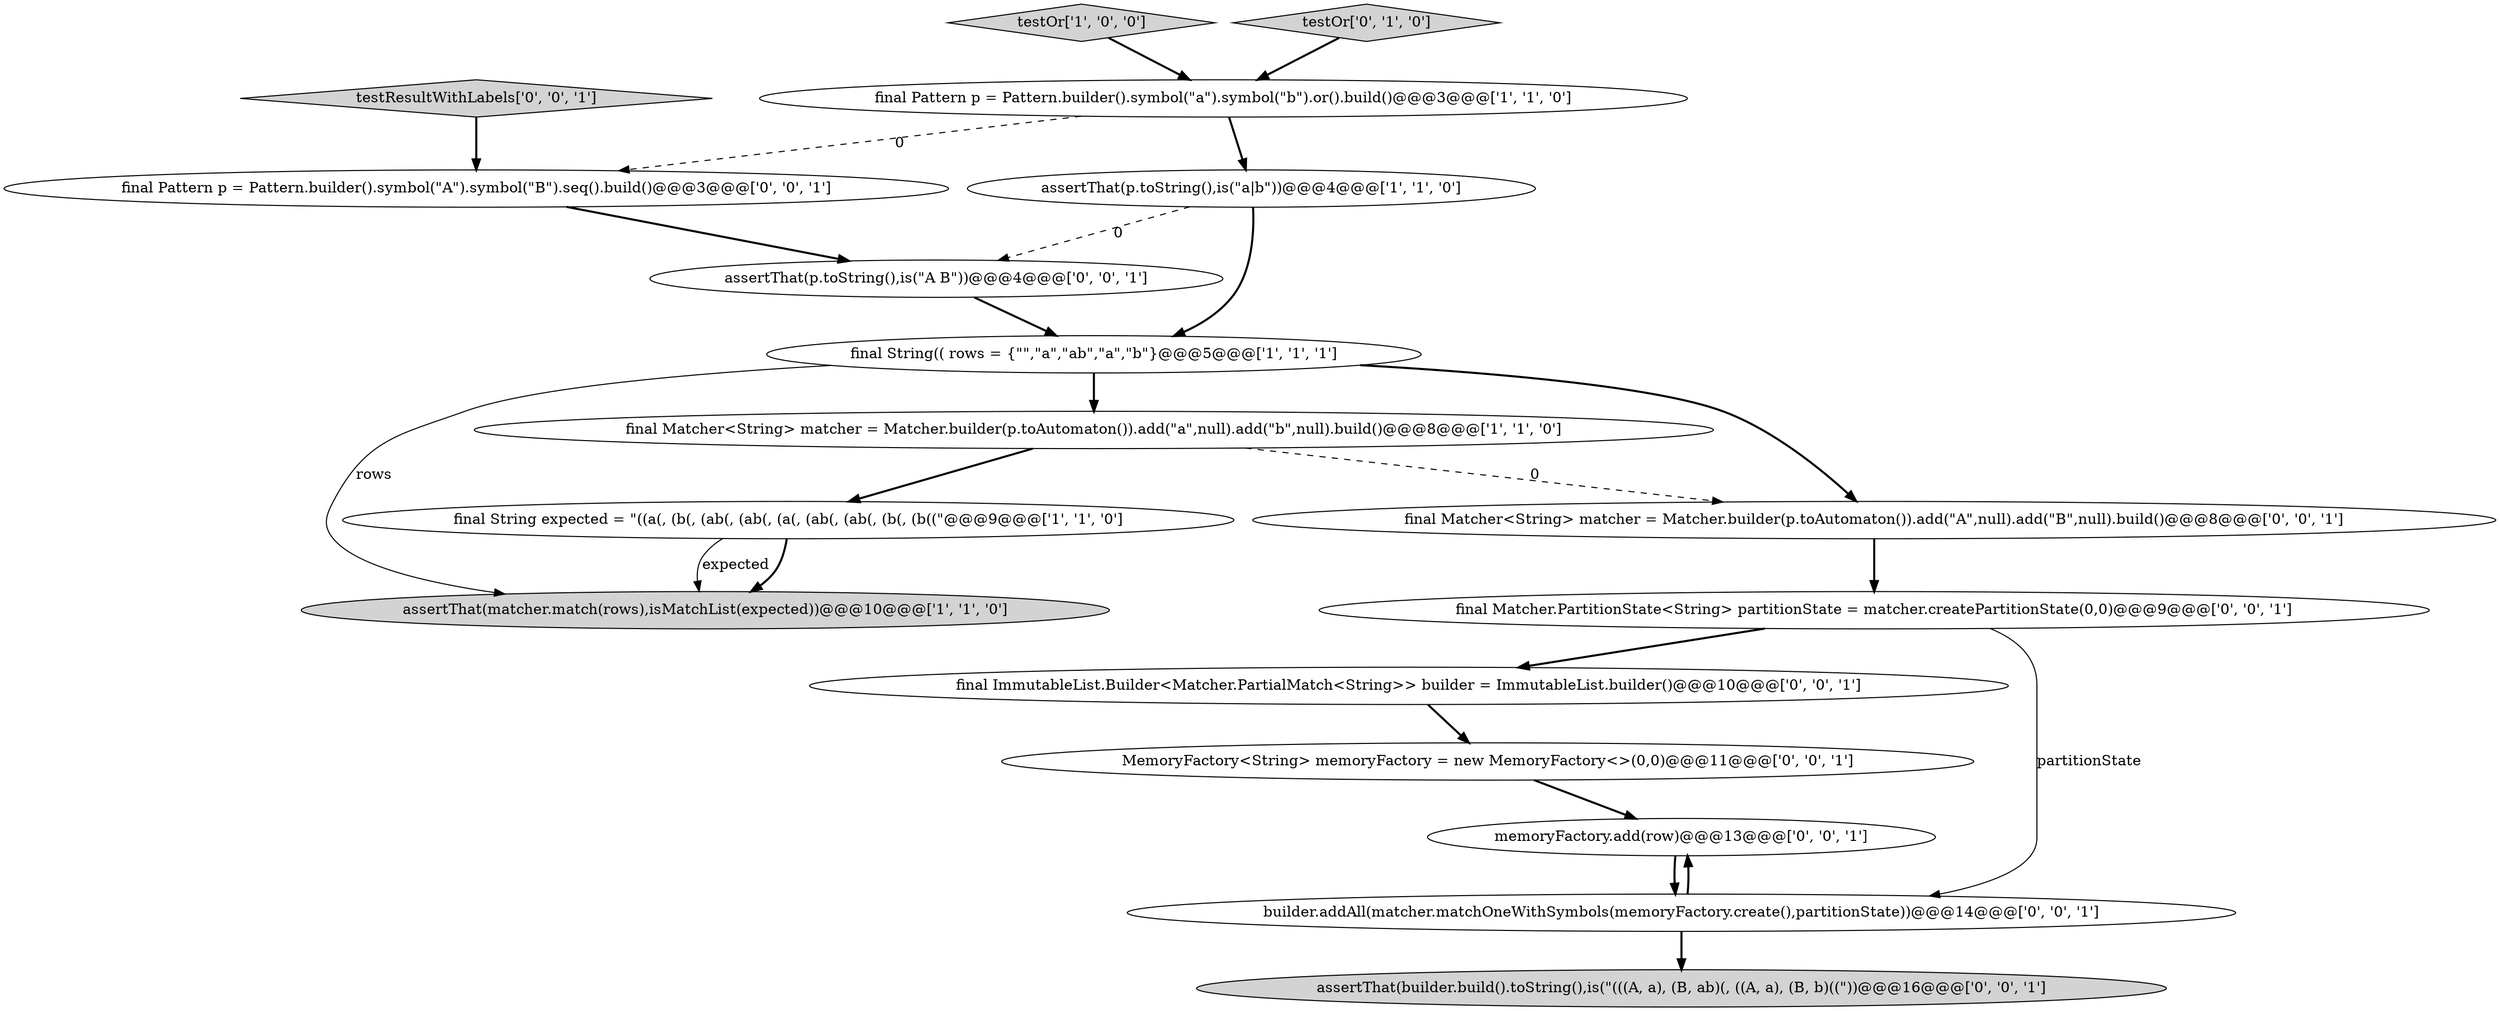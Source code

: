 digraph {
13 [style = filled, label = "memoryFactory.add(row)@@@13@@@['0', '0', '1']", fillcolor = white, shape = ellipse image = "AAA0AAABBB3BBB"];
1 [style = filled, label = "testOr['1', '0', '0']", fillcolor = lightgray, shape = diamond image = "AAA0AAABBB1BBB"];
14 [style = filled, label = "testResultWithLabels['0', '0', '1']", fillcolor = lightgray, shape = diamond image = "AAA0AAABBB3BBB"];
12 [style = filled, label = "final ImmutableList.Builder<Matcher.PartialMatch<String>> builder = ImmutableList.builder()@@@10@@@['0', '0', '1']", fillcolor = white, shape = ellipse image = "AAA0AAABBB3BBB"];
16 [style = filled, label = "MemoryFactory<String> memoryFactory = new MemoryFactory<>(0,0)@@@11@@@['0', '0', '1']", fillcolor = white, shape = ellipse image = "AAA0AAABBB3BBB"];
6 [style = filled, label = "assertThat(matcher.match(rows),isMatchList(expected))@@@10@@@['1', '1', '0']", fillcolor = lightgray, shape = ellipse image = "AAA0AAABBB1BBB"];
9 [style = filled, label = "assertThat(p.toString(),is(\"A B\"))@@@4@@@['0', '0', '1']", fillcolor = white, shape = ellipse image = "AAA0AAABBB3BBB"];
15 [style = filled, label = "assertThat(builder.build().toString(),is(\"(((A, a), (B, ab)(, ((A, a), (B, b)((\"))@@@16@@@['0', '0', '1']", fillcolor = lightgray, shape = ellipse image = "AAA0AAABBB3BBB"];
2 [style = filled, label = "final Pattern p = Pattern.builder().symbol(\"a\").symbol(\"b\").or().build()@@@3@@@['1', '1', '0']", fillcolor = white, shape = ellipse image = "AAA0AAABBB1BBB"];
8 [style = filled, label = "final Matcher.PartitionState<String> partitionState = matcher.createPartitionState(0,0)@@@9@@@['0', '0', '1']", fillcolor = white, shape = ellipse image = "AAA0AAABBB3BBB"];
17 [style = filled, label = "final Pattern p = Pattern.builder().symbol(\"A\").symbol(\"B\").seq().build()@@@3@@@['0', '0', '1']", fillcolor = white, shape = ellipse image = "AAA0AAABBB3BBB"];
10 [style = filled, label = "builder.addAll(matcher.matchOneWithSymbols(memoryFactory.create(),partitionState))@@@14@@@['0', '0', '1']", fillcolor = white, shape = ellipse image = "AAA0AAABBB3BBB"];
4 [style = filled, label = "final Matcher<String> matcher = Matcher.builder(p.toAutomaton()).add(\"a\",null).add(\"b\",null).build()@@@8@@@['1', '1', '0']", fillcolor = white, shape = ellipse image = "AAA0AAABBB1BBB"];
3 [style = filled, label = "final String(( rows = {\"\",\"a\",\"ab\",\"a\",\"b\"}@@@5@@@['1', '1', '1']", fillcolor = white, shape = ellipse image = "AAA0AAABBB1BBB"];
7 [style = filled, label = "testOr['0', '1', '0']", fillcolor = lightgray, shape = diamond image = "AAA0AAABBB2BBB"];
0 [style = filled, label = "assertThat(p.toString(),is(\"a|b\"))@@@4@@@['1', '1', '0']", fillcolor = white, shape = ellipse image = "AAA0AAABBB1BBB"];
11 [style = filled, label = "final Matcher<String> matcher = Matcher.builder(p.toAutomaton()).add(\"A\",null).add(\"B\",null).build()@@@8@@@['0', '0', '1']", fillcolor = white, shape = ellipse image = "AAA0AAABBB3BBB"];
5 [style = filled, label = "final String expected = \"((a(, (b(, (ab(, (ab(, (a(, (ab(, (ab(, (b(, (b((\"@@@9@@@['1', '1', '0']", fillcolor = white, shape = ellipse image = "AAA0AAABBB1BBB"];
0->3 [style = bold, label=""];
13->10 [style = bold, label=""];
16->13 [style = bold, label=""];
10->15 [style = bold, label=""];
17->9 [style = bold, label=""];
3->11 [style = bold, label=""];
14->17 [style = bold, label=""];
12->16 [style = bold, label=""];
2->17 [style = dashed, label="0"];
3->4 [style = bold, label=""];
2->0 [style = bold, label=""];
5->6 [style = bold, label=""];
10->13 [style = bold, label=""];
7->2 [style = bold, label=""];
8->10 [style = solid, label="partitionState"];
5->6 [style = solid, label="expected"];
9->3 [style = bold, label=""];
11->8 [style = bold, label=""];
1->2 [style = bold, label=""];
0->9 [style = dashed, label="0"];
4->11 [style = dashed, label="0"];
3->6 [style = solid, label="rows"];
4->5 [style = bold, label=""];
8->12 [style = bold, label=""];
}
